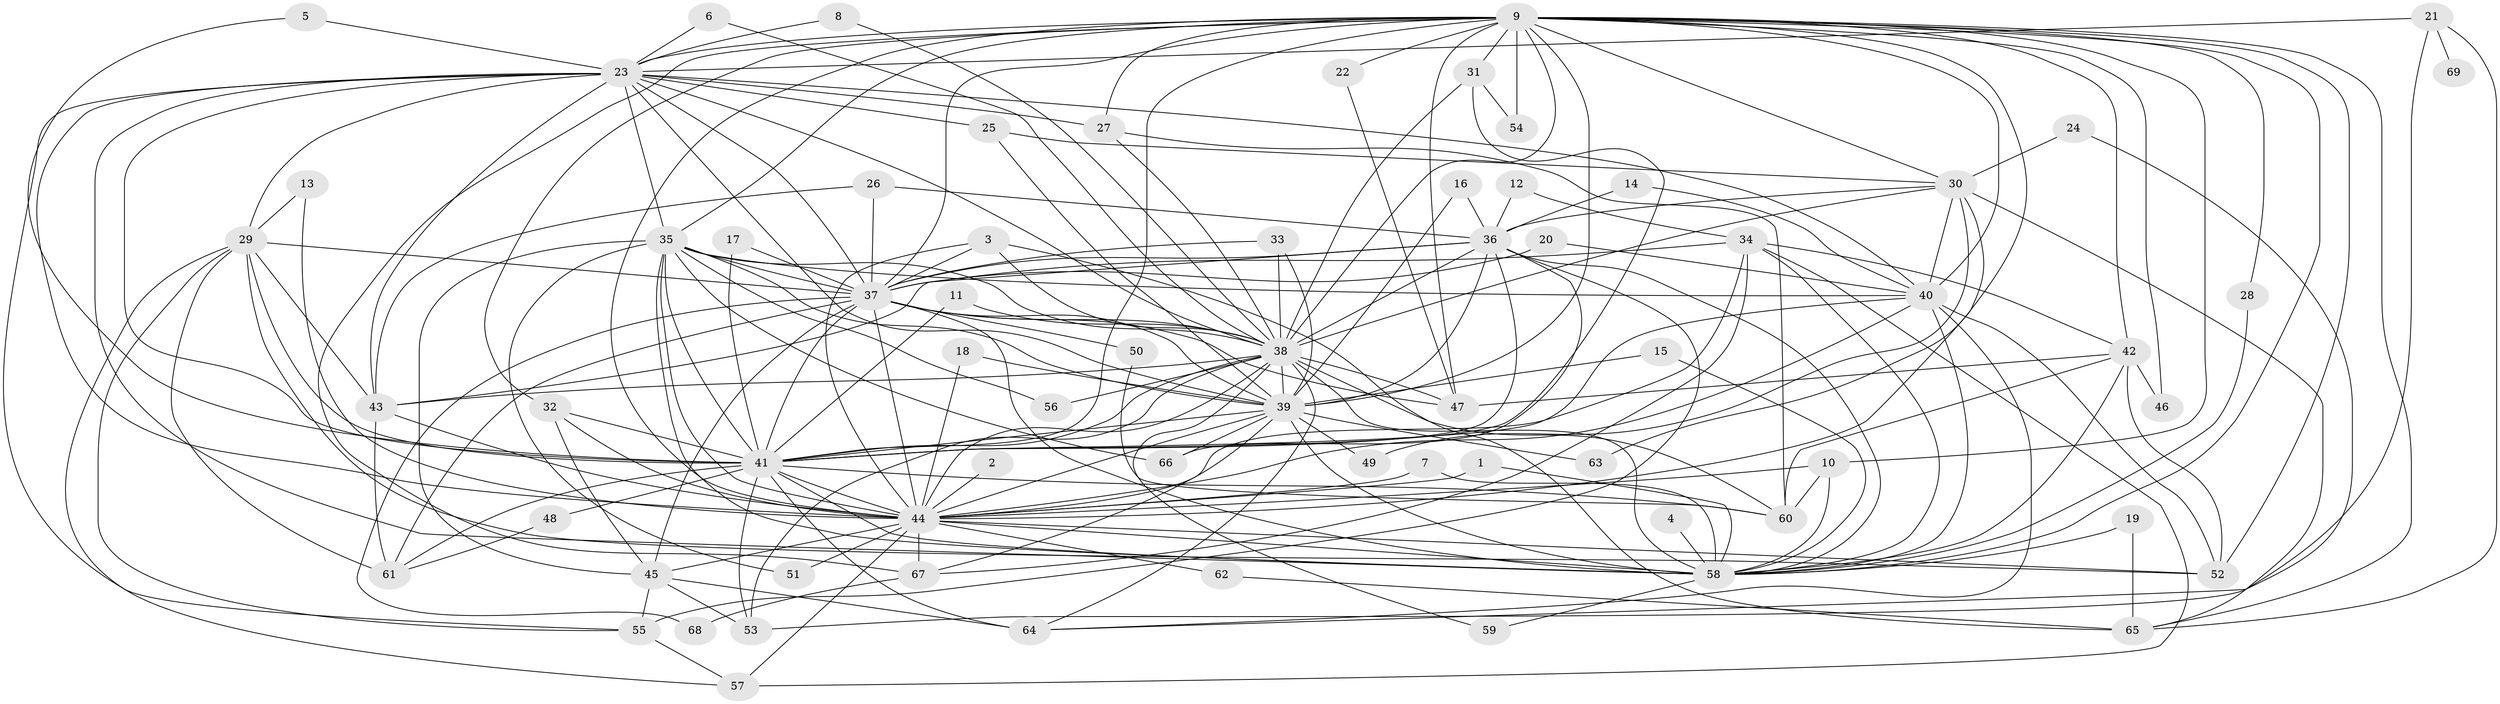 // original degree distribution, {19: 0.007246376811594203, 17: 0.007246376811594203, 34: 0.007246376811594203, 24: 0.021739130434782608, 16: 0.007246376811594203, 20: 0.014492753623188406, 26: 0.007246376811594203, 2: 0.5579710144927537, 10: 0.014492753623188406, 5: 0.050724637681159424, 3: 0.18840579710144928, 12: 0.007246376811594203, 4: 0.057971014492753624, 7: 0.007246376811594203, 6: 0.028985507246376812, 8: 0.014492753623188406}
// Generated by graph-tools (version 1.1) at 2025/25/03/09/25 03:25:50]
// undirected, 69 vertices, 201 edges
graph export_dot {
graph [start="1"]
  node [color=gray90,style=filled];
  1;
  2;
  3;
  4;
  5;
  6;
  7;
  8;
  9;
  10;
  11;
  12;
  13;
  14;
  15;
  16;
  17;
  18;
  19;
  20;
  21;
  22;
  23;
  24;
  25;
  26;
  27;
  28;
  29;
  30;
  31;
  32;
  33;
  34;
  35;
  36;
  37;
  38;
  39;
  40;
  41;
  42;
  43;
  44;
  45;
  46;
  47;
  48;
  49;
  50;
  51;
  52;
  53;
  54;
  55;
  56;
  57;
  58;
  59;
  60;
  61;
  62;
  63;
  64;
  65;
  66;
  67;
  68;
  69;
  1 -- 44 [weight=1.0];
  1 -- 58 [weight=1.0];
  2 -- 44 [weight=1.0];
  3 -- 37 [weight=1.0];
  3 -- 38 [weight=1.0];
  3 -- 44 [weight=1.0];
  3 -- 65 [weight=1.0];
  4 -- 58 [weight=1.0];
  5 -- 23 [weight=1.0];
  5 -- 41 [weight=1.0];
  6 -- 23 [weight=1.0];
  6 -- 38 [weight=1.0];
  7 -- 44 [weight=1.0];
  7 -- 58 [weight=1.0];
  8 -- 23 [weight=1.0];
  8 -- 38 [weight=1.0];
  9 -- 10 [weight=2.0];
  9 -- 22 [weight=1.0];
  9 -- 23 [weight=2.0];
  9 -- 27 [weight=1.0];
  9 -- 28 [weight=1.0];
  9 -- 30 [weight=1.0];
  9 -- 31 [weight=1.0];
  9 -- 32 [weight=1.0];
  9 -- 35 [weight=2.0];
  9 -- 37 [weight=2.0];
  9 -- 38 [weight=2.0];
  9 -- 39 [weight=3.0];
  9 -- 40 [weight=1.0];
  9 -- 41 [weight=2.0];
  9 -- 42 [weight=1.0];
  9 -- 44 [weight=3.0];
  9 -- 46 [weight=1.0];
  9 -- 47 [weight=1.0];
  9 -- 52 [weight=1.0];
  9 -- 54 [weight=1.0];
  9 -- 58 [weight=2.0];
  9 -- 63 [weight=1.0];
  9 -- 65 [weight=1.0];
  9 -- 67 [weight=1.0];
  10 -- 44 [weight=1.0];
  10 -- 58 [weight=1.0];
  10 -- 60 [weight=1.0];
  11 -- 38 [weight=1.0];
  11 -- 41 [weight=1.0];
  12 -- 34 [weight=1.0];
  12 -- 36 [weight=1.0];
  13 -- 29 [weight=1.0];
  13 -- 44 [weight=1.0];
  14 -- 36 [weight=1.0];
  14 -- 40 [weight=1.0];
  15 -- 39 [weight=1.0];
  15 -- 58 [weight=1.0];
  16 -- 36 [weight=1.0];
  16 -- 39 [weight=1.0];
  17 -- 37 [weight=1.0];
  17 -- 41 [weight=1.0];
  18 -- 39 [weight=1.0];
  18 -- 44 [weight=1.0];
  19 -- 58 [weight=1.0];
  19 -- 65 [weight=1.0];
  20 -- 37 [weight=1.0];
  20 -- 40 [weight=1.0];
  21 -- 23 [weight=1.0];
  21 -- 53 [weight=1.0];
  21 -- 65 [weight=1.0];
  21 -- 69 [weight=1.0];
  22 -- 47 [weight=1.0];
  23 -- 25 [weight=1.0];
  23 -- 27 [weight=1.0];
  23 -- 29 [weight=1.0];
  23 -- 35 [weight=1.0];
  23 -- 37 [weight=1.0];
  23 -- 38 [weight=2.0];
  23 -- 39 [weight=1.0];
  23 -- 40 [weight=1.0];
  23 -- 41 [weight=1.0];
  23 -- 43 [weight=1.0];
  23 -- 44 [weight=1.0];
  23 -- 55 [weight=1.0];
  23 -- 58 [weight=1.0];
  24 -- 30 [weight=1.0];
  24 -- 64 [weight=1.0];
  25 -- 30 [weight=1.0];
  25 -- 39 [weight=1.0];
  26 -- 36 [weight=1.0];
  26 -- 37 [weight=1.0];
  26 -- 43 [weight=1.0];
  27 -- 38 [weight=1.0];
  27 -- 60 [weight=1.0];
  28 -- 58 [weight=1.0];
  29 -- 37 [weight=2.0];
  29 -- 41 [weight=1.0];
  29 -- 43 [weight=1.0];
  29 -- 52 [weight=1.0];
  29 -- 55 [weight=1.0];
  29 -- 57 [weight=1.0];
  29 -- 61 [weight=1.0];
  30 -- 36 [weight=1.0];
  30 -- 38 [weight=1.0];
  30 -- 40 [weight=1.0];
  30 -- 44 [weight=3.0];
  30 -- 49 [weight=1.0];
  30 -- 65 [weight=1.0];
  31 -- 38 [weight=1.0];
  31 -- 41 [weight=1.0];
  31 -- 54 [weight=1.0];
  32 -- 41 [weight=1.0];
  32 -- 44 [weight=1.0];
  32 -- 45 [weight=1.0];
  33 -- 37 [weight=1.0];
  33 -- 38 [weight=1.0];
  33 -- 39 [weight=1.0];
  34 -- 37 [weight=1.0];
  34 -- 42 [weight=1.0];
  34 -- 44 [weight=2.0];
  34 -- 57 [weight=1.0];
  34 -- 58 [weight=1.0];
  34 -- 67 [weight=1.0];
  35 -- 37 [weight=1.0];
  35 -- 38 [weight=1.0];
  35 -- 39 [weight=1.0];
  35 -- 40 [weight=1.0];
  35 -- 41 [weight=1.0];
  35 -- 44 [weight=2.0];
  35 -- 45 [weight=1.0];
  35 -- 51 [weight=1.0];
  35 -- 56 [weight=1.0];
  35 -- 58 [weight=2.0];
  35 -- 66 [weight=1.0];
  36 -- 37 [weight=1.0];
  36 -- 38 [weight=1.0];
  36 -- 39 [weight=1.0];
  36 -- 41 [weight=1.0];
  36 -- 43 [weight=1.0];
  36 -- 55 [weight=1.0];
  36 -- 58 [weight=1.0];
  36 -- 66 [weight=1.0];
  37 -- 38 [weight=1.0];
  37 -- 39 [weight=2.0];
  37 -- 41 [weight=1.0];
  37 -- 44 [weight=2.0];
  37 -- 45 [weight=1.0];
  37 -- 47 [weight=1.0];
  37 -- 50 [weight=1.0];
  37 -- 58 [weight=2.0];
  37 -- 61 [weight=1.0];
  37 -- 68 [weight=1.0];
  38 -- 39 [weight=1.0];
  38 -- 41 [weight=2.0];
  38 -- 43 [weight=1.0];
  38 -- 44 [weight=1.0];
  38 -- 47 [weight=1.0];
  38 -- 53 [weight=1.0];
  38 -- 56 [weight=1.0];
  38 -- 58 [weight=1.0];
  38 -- 59 [weight=1.0];
  38 -- 60 [weight=1.0];
  38 -- 64 [weight=1.0];
  39 -- 41 [weight=1.0];
  39 -- 44 [weight=1.0];
  39 -- 49 [weight=1.0];
  39 -- 58 [weight=2.0];
  39 -- 63 [weight=1.0];
  39 -- 66 [weight=1.0];
  39 -- 67 [weight=1.0];
  40 -- 41 [weight=1.0];
  40 -- 44 [weight=1.0];
  40 -- 52 [weight=1.0];
  40 -- 58 [weight=2.0];
  40 -- 64 [weight=1.0];
  41 -- 44 [weight=1.0];
  41 -- 48 [weight=1.0];
  41 -- 53 [weight=1.0];
  41 -- 58 [weight=1.0];
  41 -- 60 [weight=1.0];
  41 -- 61 [weight=1.0];
  41 -- 64 [weight=2.0];
  42 -- 46 [weight=1.0];
  42 -- 47 [weight=1.0];
  42 -- 52 [weight=1.0];
  42 -- 58 [weight=1.0];
  42 -- 60 [weight=1.0];
  43 -- 44 [weight=1.0];
  43 -- 61 [weight=1.0];
  44 -- 45 [weight=1.0];
  44 -- 51 [weight=1.0];
  44 -- 52 [weight=1.0];
  44 -- 57 [weight=1.0];
  44 -- 58 [weight=1.0];
  44 -- 62 [weight=1.0];
  44 -- 67 [weight=1.0];
  45 -- 53 [weight=1.0];
  45 -- 55 [weight=1.0];
  45 -- 64 [weight=1.0];
  48 -- 61 [weight=1.0];
  50 -- 60 [weight=1.0];
  55 -- 57 [weight=1.0];
  58 -- 59 [weight=1.0];
  62 -- 65 [weight=1.0];
  67 -- 68 [weight=1.0];
}
